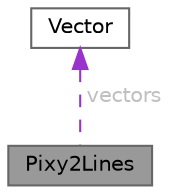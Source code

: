 digraph "Pixy2Lines"
{
 // LATEX_PDF_SIZE
  bgcolor="transparent";
  edge [fontname=Helvetica,fontsize=10,labelfontname=Helvetica,labelfontsize=10];
  node [fontname=Helvetica,fontsize=10,shape=box,height=0.2,width=0.4];
  Node1 [id="Node000001",label="Pixy2Lines",height=0.2,width=0.4,color="gray40", fillcolor="grey60", style="filled", fontcolor="black",tooltip=" "];
  Node2 -> Node1 [id="edge3_Node000001_Node000002",dir="back",color="darkorchid3",style="dashed",tooltip=" ",label=" vectors",fontcolor="grey" ];
  Node2 [id="Node000002",label="Vector",height=0.2,width=0.4,color="gray40", fillcolor="white", style="filled",URL="$struct_vector.html",tooltip=" "];
}
